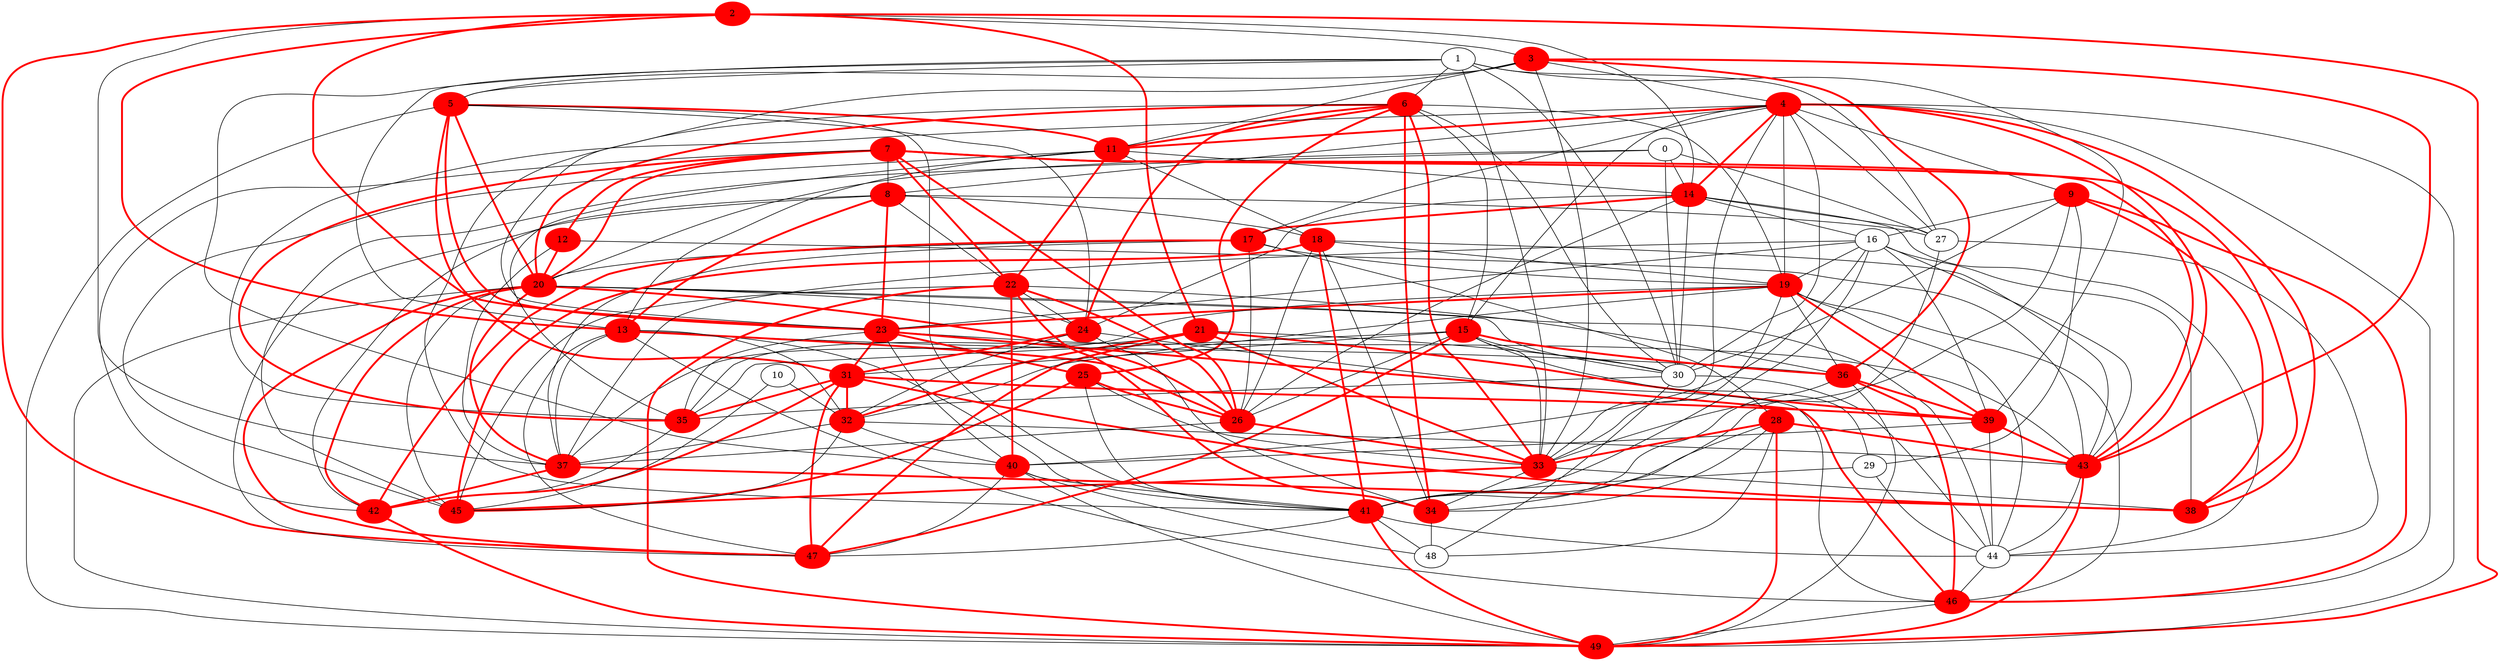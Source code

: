 strict graph "" {
	14	[color=red,
		fillcolor=red,
		penwidth=3,
		style=filled];
	0 -- 14;
	20	[color=red,
		fillcolor=red,
		penwidth=3,
		style=filled];
	0 -- 20;
	0 -- 27;
	0 -- 30;
	45	[color=red,
		fillcolor=red,
		penwidth=3,
		style=filled];
	0 -- 45;
	5	[color=red,
		fillcolor=red,
		penwidth=3,
		style=filled];
	1 -- 5;
	6	[color=red,
		fillcolor=red,
		penwidth=3,
		style=filled];
	1 -- 6;
	13	[color=red,
		fillcolor=red,
		penwidth=3,
		style=filled];
	1 -- 13;
	1 -- 27;
	1 -- 30;
	33	[color=red,
		fillcolor=red,
		penwidth=3,
		style=filled];
	1 -- 33;
	39	[color=red,
		fillcolor=red,
		penwidth=3,
		style=filled];
	1 -- 39;
	40	[color=red,
		fillcolor=red,
		style=filled];
	1 -- 40;
	2	[color=red,
		fillcolor=red,
		penwidth=3,
		style=filled];
	3	[color=red,
		fillcolor=red,
		penwidth=3,
		style=filled];
	2 -- 3;
	2 -- 13	[color=red,
		penwidth=3];
	2 -- 14;
	21	[color=red,
		fillcolor=red,
		penwidth=3,
		style=filled];
	2 -- 21	[color=red,
		penwidth=3];
	23	[color=red,
		fillcolor=red,
		penwidth=3,
		style=filled];
	2 -- 23	[color=red,
		penwidth=3];
	37	[color=red,
		fillcolor=red,
		penwidth=3,
		style=filled];
	2 -- 37;
	47	[color=red,
		fillcolor=red,
		penwidth=3,
		style=filled];
	2 -- 47	[color=red,
		penwidth=3];
	49	[color=red,
		fillcolor=red,
		penwidth=3,
		style=filled];
	2 -- 49	[color=red,
		penwidth=3];
	4	[color=red,
		fillcolor=red,
		penwidth=3,
		style=filled];
	3 -- 4;
	3 -- 5;
	11	[color=red,
		fillcolor=red,
		penwidth=3,
		style=filled];
	3 -- 11;
	3 -- 23;
	3 -- 33;
	36	[color=red,
		fillcolor=red,
		penwidth=3,
		style=filled];
	3 -- 36	[color=red,
		penwidth=3];
	43	[color=red,
		fillcolor=red,
		penwidth=3,
		style=filled];
	3 -- 43	[color=red,
		penwidth=3];
	8	[color=red,
		fillcolor=red,
		penwidth=3,
		style=filled];
	4 -- 8;
	9	[color=red,
		fillcolor=red,
		penwidth=3,
		style=filled];
	4 -- 9;
	4 -- 11	[color=red,
		penwidth=3];
	4 -- 14	[color=red,
		penwidth=3];
	15	[color=red,
		fillcolor=red,
		penwidth=3,
		style=filled];
	4 -- 15;
	17	[color=red,
		fillcolor=red,
		penwidth=3,
		style=filled];
	4 -- 17;
	19	[color=red,
		fillcolor=red,
		penwidth=3,
		style=filled];
	4 -- 19;
	4 -- 27;
	4 -- 30;
	4 -- 33;
	35	[color=red,
		fillcolor=red,
		penwidth=3,
		style=filled];
	4 -- 35;
	38	[color=red,
		fillcolor=red,
		penwidth=3,
		style=filled];
	4 -- 38	[color=red,
		penwidth=3];
	4 -- 43	[color=red,
		penwidth=3];
	46	[color=red,
		fillcolor=red,
		penwidth=3,
		style=filled];
	4 -- 46;
	4 -- 49;
	5 -- 11	[color=red,
		penwidth=3];
	5 -- 20	[color=red,
		penwidth=3];
	5 -- 23	[color=red,
		penwidth=3];
	24	[color=red,
		fillcolor=red,
		penwidth=3,
		style=filled];
	5 -- 24;
	31	[color=red,
		fillcolor=red,
		penwidth=3,
		style=filled];
	5 -- 31	[color=red,
		penwidth=3];
	41	[color=red,
		fillcolor=red,
		penwidth=3,
		style=filled];
	5 -- 41;
	5 -- 49;
	6 -- 11	[color=red,
		penwidth=3];
	6 -- 15;
	6 -- 19;
	6 -- 20	[color=red,
		penwidth=3];
	6 -- 24	[color=red,
		penwidth=3];
	25	[color=red,
		fillcolor=red,
		penwidth=3,
		style=filled];
	6 -- 25	[color=red,
		penwidth=3];
	6 -- 30;
	6 -- 33	[color=red,
		penwidth=3];
	34	[color=red,
		fillcolor=red,
		penwidth=3,
		style=filled];
	6 -- 34	[color=red,
		penwidth=3];
	6 -- 41;
	7	[color=red,
		fillcolor=red,
		penwidth=3,
		style=filled];
	7 -- 8;
	12	[color=red,
		fillcolor=red,
		penwidth=3,
		style=filled];
	7 -- 12	[color=red,
		penwidth=3];
	7 -- 20	[color=red,
		penwidth=3];
	22	[color=red,
		fillcolor=red,
		penwidth=3,
		style=filled];
	7 -- 22	[color=red,
		penwidth=3];
	26	[color=red,
		fillcolor=red,
		penwidth=3,
		style=filled];
	7 -- 26	[color=red,
		penwidth=3];
	7 -- 35	[color=red,
		penwidth=3];
	7 -- 38	[color=red,
		penwidth=3];
	42	[color=red,
		fillcolor=red,
		penwidth=3,
		style=filled];
	7 -- 42;
	7 -- 43	[color=red,
		penwidth=3];
	8 -- 13	[color=red,
		penwidth=3];
	18	[color=red,
		fillcolor=red,
		penwidth=3,
		style=filled];
	8 -- 18;
	8 -- 22;
	8 -- 23	[color=red,
		penwidth=3];
	8 -- 27;
	8 -- 42;
	8 -- 47;
	9 -- 16;
	9 -- 29;
	9 -- 30;
	9 -- 33;
	9 -- 38	[color=red,
		penwidth=3];
	9 -- 46	[color=red,
		penwidth=3];
	32	[color=red,
		fillcolor=red,
		penwidth=3,
		style=filled];
	10 -- 32;
	10 -- 45;
	11 -- 13;
	11 -- 14;
	11 -- 18;
	11 -- 22	[color=red,
		penwidth=3];
	11 -- 35;
	11 -- 45;
	12 -- 20	[color=red,
		penwidth=3];
	12 -- 37;
	12 -- 43;
	13 -- 26	[color=red,
		penwidth=3];
	13 -- 32;
	13 -- 36;
	13 -- 37;
	13 -- 41;
	13 -- 46;
	13 -- 47;
	14 -- 16;
	14 -- 17	[color=red,
		penwidth=3];
	14 -- 24;
	14 -- 26;
	14 -- 27;
	14 -- 30;
	14 -- 44;
	15 -- 26;
	15 -- 29;
	15 -- 30;
	15 -- 31;
	15 -- 33;
	15 -- 35;
	15 -- 36	[color=red,
		penwidth=3];
	15 -- 47	[color=red,
		penwidth=3];
	16 -- 19;
	16 -- 23;
	16 -- 37;
	16 -- 38;
	16 -- 39;
	16 -- 40;
	16 -- 41;
	16 -- 43;
	17 -- 19;
	17 -- 20;
	17 -- 26;
	28	[color=red,
		fillcolor=red,
		penwidth=3,
		style=filled];
	17 -- 28;
	17 -- 37;
	17 -- 42	[color=red,
		penwidth=3];
	18 -- 19;
	18 -- 26;
	18 -- 34;
	18 -- 41	[color=red,
		penwidth=3];
	18 -- 43;
	18 -- 45	[color=red,
		penwidth=3];
	19 -- 23	[color=red,
		penwidth=3];
	19 -- 32;
	19 -- 33;
	19 -- 36;
	19 -- 37;
	19 -- 39	[color=red,
		penwidth=3];
	19 -- 44;
	19 -- 46;
	20 -- 24;
	20 -- 26	[color=red,
		penwidth=3];
	20 -- 30;
	20 -- 37	[color=red,
		penwidth=3];
	20 -- 42	[color=red,
		penwidth=3];
	20 -- 44;
	20 -- 45;
	20 -- 47	[color=red,
		penwidth=3];
	20 -- 49;
	21 -- 30;
	21 -- 32	[color=red,
		penwidth=3];
	21 -- 33	[color=red,
		penwidth=3];
	21 -- 35;
	21 -- 39	[color=red,
		penwidth=3];
	21 -- 47	[color=red,
		penwidth=3];
	22 -- 24;
	22 -- 26	[color=red,
		penwidth=3];
	22 -- 34	[color=red,
		penwidth=3];
	22 -- 36;
	22 -- 40	[color=red,
		penwidth=3];
	22 -- 45;
	22 -- 49	[color=red,
		penwidth=3];
	23 -- 25	[color=red,
		penwidth=3];
	23 -- 31	[color=red,
		penwidth=3];
	23 -- 35;
	23 -- 40;
	23 -- 43;
	23 -- 46	[color=red,
		penwidth=3];
	24 -- 31	[color=red,
		penwidth=3];
	24 -- 32;
	24 -- 34;
	24 -- 46;
	25 -- 26	[color=red,
		penwidth=3];
	25 -- 33;
	25 -- 41;
	25 -- 45	[color=red,
		penwidth=3];
	26 -- 33	[color=red,
		penwidth=3];
	26 -- 37;
	27 -- 34;
	27 -- 44;
	28 -- 33	[color=red,
		penwidth=3];
	28 -- 34;
	28 -- 41;
	28 -- 43	[color=red,
		penwidth=3];
	28 -- 48;
	28 -- 49	[color=red,
		penwidth=3];
	29 -- 41;
	29 -- 44;
	30 -- 35;
	30 -- 44;
	30 -- 48;
	31 -- 32	[color=red,
		penwidth=3];
	31 -- 35	[color=red,
		penwidth=3];
	31 -- 38	[color=red,
		penwidth=3];
	31 -- 39	[color=red,
		penwidth=3];
	31 -- 42	[color=red,
		penwidth=3];
	31 -- 47	[color=red,
		penwidth=3];
	32 -- 37;
	32 -- 40;
	32 -- 43;
	32 -- 45;
	33 -- 34;
	33 -- 38;
	33 -- 45	[color=red,
		penwidth=3];
	34 -- 48;
	35 -- 42;
	36 -- 39	[color=red,
		penwidth=3];
	36 -- 41;
	36 -- 46	[color=red,
		penwidth=3];
	36 -- 49;
	37 -- 38	[color=red,
		penwidth=3];
	37 -- 42	[color=red,
		penwidth=3];
	39 -- 40;
	39 -- 43	[color=red,
		penwidth=3];
	39 -- 44;
	40 -- 41;
	40 -- 47;
	40 -- 48;
	40 -- 49;
	41 -- 44;
	41 -- 47;
	41 -- 48;
	41 -- 49	[color=red,
		penwidth=3];
	42 -- 49	[color=red,
		penwidth=3];
	43 -- 44;
	43 -- 49	[color=red,
		penwidth=3];
	44 -- 46;
	46 -- 49;
}
